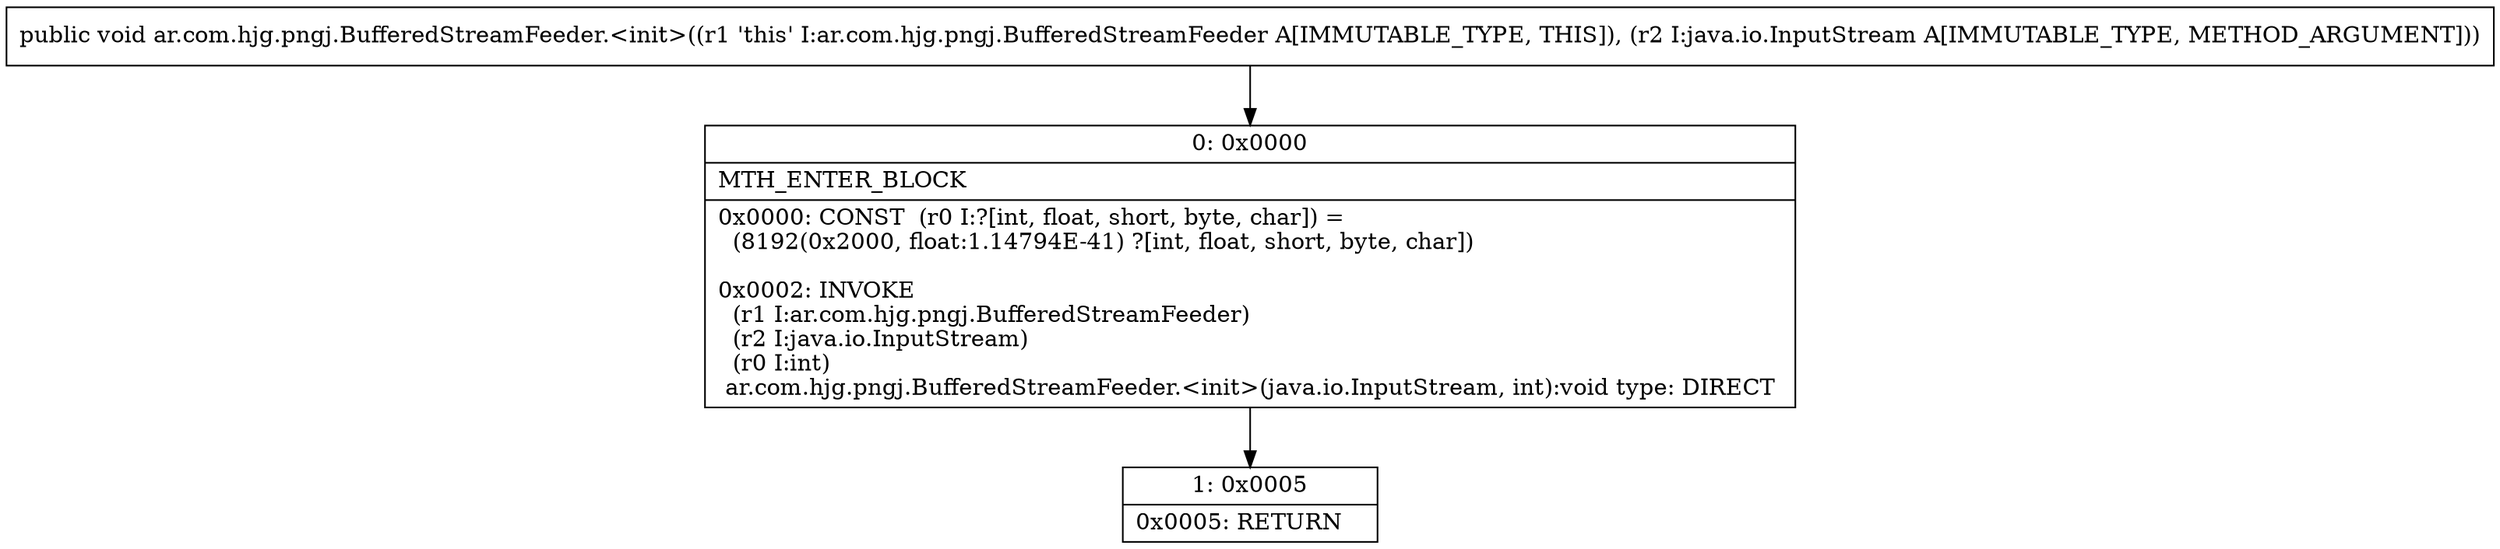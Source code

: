 digraph "CFG forar.com.hjg.pngj.BufferedStreamFeeder.\<init\>(Ljava\/io\/InputStream;)V" {
Node_0 [shape=record,label="{0\:\ 0x0000|MTH_ENTER_BLOCK\l|0x0000: CONST  (r0 I:?[int, float, short, byte, char]) = \l  (8192(0x2000, float:1.14794E\-41) ?[int, float, short, byte, char])\l \l0x0002: INVOKE  \l  (r1 I:ar.com.hjg.pngj.BufferedStreamFeeder)\l  (r2 I:java.io.InputStream)\l  (r0 I:int)\l ar.com.hjg.pngj.BufferedStreamFeeder.\<init\>(java.io.InputStream, int):void type: DIRECT \l}"];
Node_1 [shape=record,label="{1\:\ 0x0005|0x0005: RETURN   \l}"];
MethodNode[shape=record,label="{public void ar.com.hjg.pngj.BufferedStreamFeeder.\<init\>((r1 'this' I:ar.com.hjg.pngj.BufferedStreamFeeder A[IMMUTABLE_TYPE, THIS]), (r2 I:java.io.InputStream A[IMMUTABLE_TYPE, METHOD_ARGUMENT])) }"];
MethodNode -> Node_0;
Node_0 -> Node_1;
}

